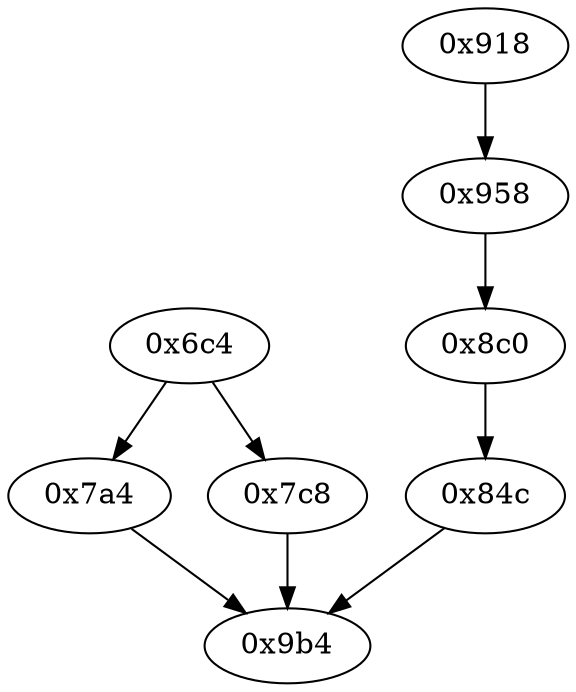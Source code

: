 strict digraph "" {
	graph ["edge"="{}",
		file="/Users/mark/Documents//论文//第二篇论文//2018-08-24交论文后的备份/2019/CFG/basic-algorithms/fib/1732_recovered.dot",
		"graph"="{u'file': u'/Users/mark/Documents//\u8bba\u6587//\u7b2c\u4e8c\u7bc7\u8bba\u6587//2018-08-24\u4ea4\u8bba\u6587\u540e\u7684\u5907\u4efd/\
2019/CFG/basic-algorithms/fib/1732_recovered.dot'}",
		"node"="{u'opcode': u''}"
	];
	"0x9b4"	 [opcode="[u'ldr', u'ldr', u'ldr', u'ldr', u'sub', u'mov', u'sub', u'pop']"];
	"0x7a4"	 [opcode="[u'str', u'ldr', u'b']"];
	"0x7a4" -> "0x9b4";
	"0x7c8"	 [opcode="[u'mov', u'mov', u'b']"];
	"0x7c8" -> "0x9b4";
	"0x6c4"	 [opcode="[u'push', u'add', u'sub', u'mov', u'ldr', u'mov', u'ldr', u'add', u'ldr', u'add', u'ldr', u'str', u'ldr', u'ldr', u'b']"];
	"0x6c4" -> "0x7a4";
	"0x6c4" -> "0x7c8";
	"0x8c0"	 [opcode="[u'b']"];
	"0x84c"	 [opcode="[u'ldr', u'ldr', u'ldr', u'mov']"];
	"0x8c0" -> "0x84c";
	"0x958"	 [opcode="[u'ldr', u'b']"];
	"0x958" -> "0x8c0";
	"0x918"	 [opcode="[u'ldr', u'add', u'str', u'ldr', u'b']"];
	"0x918" -> "0x958";
	"0x84c" -> "0x9b4";
}
